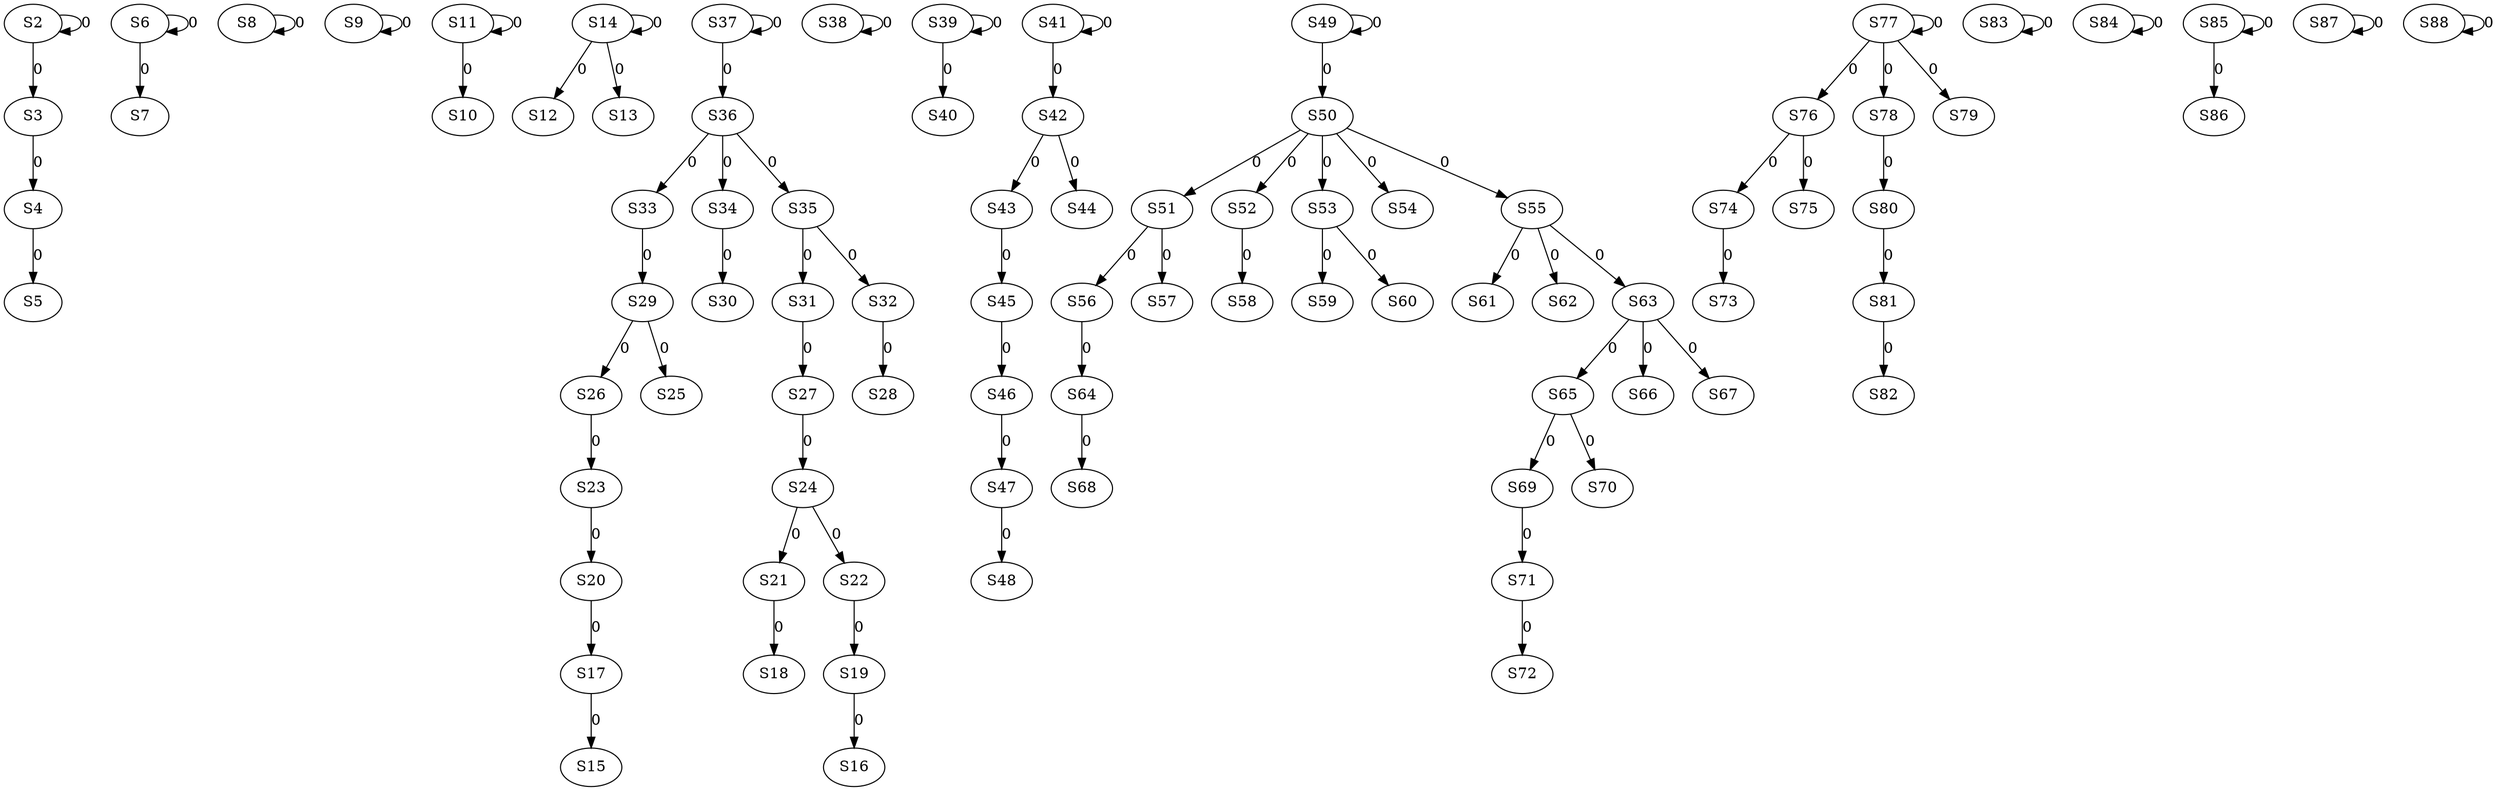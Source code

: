 strict digraph {
	S2 -> S2 [ label = 0 ];
	S2 -> S3 [ label = 0 ];
	S3 -> S4 [ label = 0 ];
	S4 -> S5 [ label = 0 ];
	S6 -> S6 [ label = 0 ];
	S6 -> S7 [ label = 0 ];
	S8 -> S8 [ label = 0 ];
	S9 -> S9 [ label = 0 ];
	S11 -> S10 [ label = 0 ];
	S11 -> S11 [ label = 0 ];
	S14 -> S12 [ label = 0 ];
	S14 -> S13 [ label = 0 ];
	S14 -> S14 [ label = 0 ];
	S17 -> S15 [ label = 0 ];
	S19 -> S16 [ label = 0 ];
	S20 -> S17 [ label = 0 ];
	S21 -> S18 [ label = 0 ];
	S22 -> S19 [ label = 0 ];
	S23 -> S20 [ label = 0 ];
	S24 -> S21 [ label = 0 ];
	S24 -> S22 [ label = 0 ];
	S26 -> S23 [ label = 0 ];
	S27 -> S24 [ label = 0 ];
	S29 -> S25 [ label = 0 ];
	S29 -> S26 [ label = 0 ];
	S31 -> S27 [ label = 0 ];
	S32 -> S28 [ label = 0 ];
	S33 -> S29 [ label = 0 ];
	S34 -> S30 [ label = 0 ];
	S35 -> S31 [ label = 0 ];
	S35 -> S32 [ label = 0 ];
	S36 -> S33 [ label = 0 ];
	S36 -> S34 [ label = 0 ];
	S36 -> S35 [ label = 0 ];
	S37 -> S36 [ label = 0 ];
	S37 -> S37 [ label = 0 ];
	S38 -> S38 [ label = 0 ];
	S39 -> S39 [ label = 0 ];
	S39 -> S40 [ label = 0 ];
	S41 -> S41 [ label = 0 ];
	S41 -> S42 [ label = 0 ];
	S42 -> S43 [ label = 0 ];
	S42 -> S44 [ label = 0 ];
	S43 -> S45 [ label = 0 ];
	S45 -> S46 [ label = 0 ];
	S46 -> S47 [ label = 0 ];
	S47 -> S48 [ label = 0 ];
	S49 -> S49 [ label = 0 ];
	S49 -> S50 [ label = 0 ];
	S50 -> S51 [ label = 0 ];
	S50 -> S52 [ label = 0 ];
	S50 -> S53 [ label = 0 ];
	S50 -> S54 [ label = 0 ];
	S50 -> S55 [ label = 0 ];
	S51 -> S56 [ label = 0 ];
	S51 -> S57 [ label = 0 ];
	S52 -> S58 [ label = 0 ];
	S53 -> S59 [ label = 0 ];
	S53 -> S60 [ label = 0 ];
	S55 -> S61 [ label = 0 ];
	S55 -> S62 [ label = 0 ];
	S55 -> S63 [ label = 0 ];
	S56 -> S64 [ label = 0 ];
	S63 -> S65 [ label = 0 ];
	S63 -> S66 [ label = 0 ];
	S63 -> S67 [ label = 0 ];
	S64 -> S68 [ label = 0 ];
	S65 -> S69 [ label = 0 ];
	S65 -> S70 [ label = 0 ];
	S69 -> S71 [ label = 0 ];
	S71 -> S72 [ label = 0 ];
	S74 -> S73 [ label = 0 ];
	S76 -> S74 [ label = 0 ];
	S76 -> S75 [ label = 0 ];
	S77 -> S76 [ label = 0 ];
	S77 -> S77 [ label = 0 ];
	S77 -> S78 [ label = 0 ];
	S77 -> S79 [ label = 0 ];
	S78 -> S80 [ label = 0 ];
	S80 -> S81 [ label = 0 ];
	S81 -> S82 [ label = 0 ];
	S83 -> S83 [ label = 0 ];
	S84 -> S84 [ label = 0 ];
	S85 -> S85 [ label = 0 ];
	S85 -> S86 [ label = 0 ];
	S87 -> S87 [ label = 0 ];
	S88 -> S88 [ label = 0 ];
}